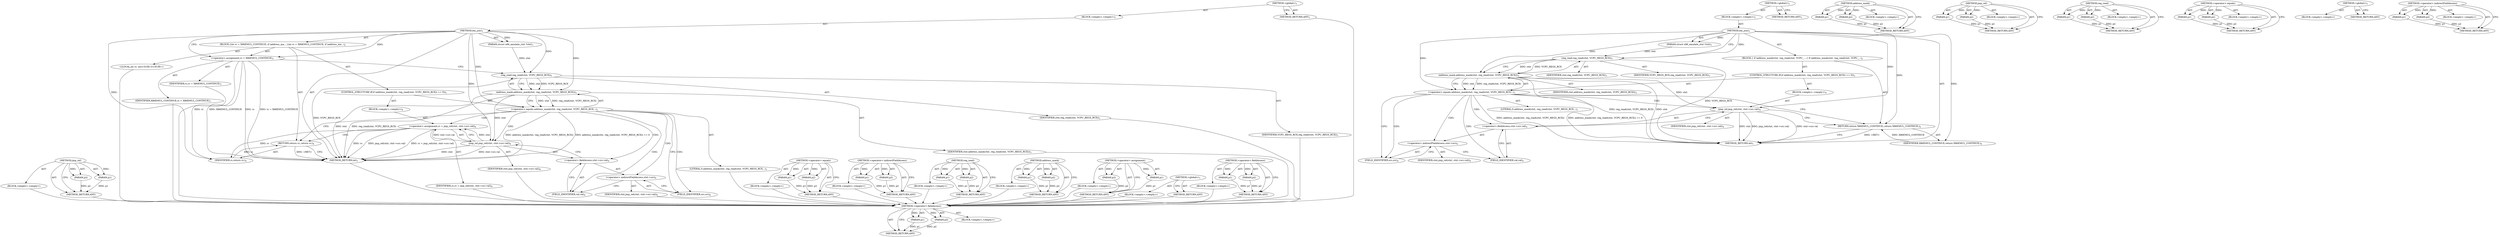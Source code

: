 digraph "&lt;operator&gt;.fieldAccess" {
vulnerable_68 [label=<(METHOD,&lt;operator&gt;.fieldAccess)>];
vulnerable_69 [label=<(PARAM,p1)>];
vulnerable_70 [label=<(PARAM,p2)>];
vulnerable_71 [label=<(BLOCK,&lt;empty&gt;,&lt;empty&gt;)>];
vulnerable_72 [label=<(METHOD_RETURN,ANY)>];
vulnerable_6 [label=<(METHOD,&lt;global&gt;)<SUB>1</SUB>>];
vulnerable_7 [label=<(BLOCK,&lt;empty&gt;,&lt;empty&gt;)<SUB>1</SUB>>];
vulnerable_8 [label=<(METHOD,em_jcxz)<SUB>1</SUB>>];
vulnerable_9 [label=<(PARAM,struct x86_emulate_ctxt *ctxt)<SUB>1</SUB>>];
vulnerable_10 [label=<(BLOCK,{
 	if (address_mask(ctxt, reg_read(ctxt, VCPU_...,{
 	if (address_mask(ctxt, reg_read(ctxt, VCPU_...)<SUB>2</SUB>>];
vulnerable_11 [label=<(CONTROL_STRUCTURE,IF,if (address_mask(ctxt, reg_read(ctxt, VCPU_REGS_RCX)) == 0))<SUB>3</SUB>>];
vulnerable_12 [label=<(&lt;operator&gt;.equals,address_mask(ctxt, reg_read(ctxt, VCPU_REGS_RCX...)<SUB>3</SUB>>];
vulnerable_13 [label=<(address_mask,address_mask(ctxt, reg_read(ctxt, VCPU_REGS_RCX)))<SUB>3</SUB>>];
vulnerable_14 [label=<(IDENTIFIER,ctxt,address_mask(ctxt, reg_read(ctxt, VCPU_REGS_RCX)))<SUB>3</SUB>>];
vulnerable_15 [label=<(reg_read,reg_read(ctxt, VCPU_REGS_RCX))<SUB>3</SUB>>];
vulnerable_16 [label=<(IDENTIFIER,ctxt,reg_read(ctxt, VCPU_REGS_RCX))<SUB>3</SUB>>];
vulnerable_17 [label=<(IDENTIFIER,VCPU_REGS_RCX,reg_read(ctxt, VCPU_REGS_RCX))<SUB>3</SUB>>];
vulnerable_18 [label=<(LITERAL,0,address_mask(ctxt, reg_read(ctxt, VCPU_REGS_RCX...)<SUB>3</SUB>>];
vulnerable_19 [label=<(BLOCK,&lt;empty&gt;,&lt;empty&gt;)<SUB>4</SUB>>];
vulnerable_20 [label=<(jmp_rel,jmp_rel(ctxt, ctxt-&gt;src.val))<SUB>4</SUB>>];
vulnerable_21 [label=<(IDENTIFIER,ctxt,jmp_rel(ctxt, ctxt-&gt;src.val))<SUB>4</SUB>>];
vulnerable_22 [label=<(&lt;operator&gt;.fieldAccess,ctxt-&gt;src.val)<SUB>4</SUB>>];
vulnerable_23 [label=<(&lt;operator&gt;.indirectFieldAccess,ctxt-&gt;src)<SUB>4</SUB>>];
vulnerable_24 [label=<(IDENTIFIER,ctxt,jmp_rel(ctxt, ctxt-&gt;src.val))<SUB>4</SUB>>];
vulnerable_25 [label=<(FIELD_IDENTIFIER,src,src)<SUB>4</SUB>>];
vulnerable_26 [label=<(FIELD_IDENTIFIER,val,val)<SUB>4</SUB>>];
vulnerable_27 [label=<(RETURN,return X86EMUL_CONTINUE;,return X86EMUL_CONTINUE;)<SUB>6</SUB>>];
vulnerable_28 [label=<(IDENTIFIER,X86EMUL_CONTINUE,return X86EMUL_CONTINUE;)<SUB>6</SUB>>];
vulnerable_29 [label=<(METHOD_RETURN,int)<SUB>1</SUB>>];
vulnerable_31 [label=<(METHOD_RETURN,ANY)<SUB>1</SUB>>];
vulnerable_53 [label=<(METHOD,address_mask)>];
vulnerable_54 [label=<(PARAM,p1)>];
vulnerable_55 [label=<(PARAM,p2)>];
vulnerable_56 [label=<(BLOCK,&lt;empty&gt;,&lt;empty&gt;)>];
vulnerable_57 [label=<(METHOD_RETURN,ANY)>];
vulnerable_63 [label=<(METHOD,jmp_rel)>];
vulnerable_64 [label=<(PARAM,p1)>];
vulnerable_65 [label=<(PARAM,p2)>];
vulnerable_66 [label=<(BLOCK,&lt;empty&gt;,&lt;empty&gt;)>];
vulnerable_67 [label=<(METHOD_RETURN,ANY)>];
vulnerable_58 [label=<(METHOD,reg_read)>];
vulnerable_59 [label=<(PARAM,p1)>];
vulnerable_60 [label=<(PARAM,p2)>];
vulnerable_61 [label=<(BLOCK,&lt;empty&gt;,&lt;empty&gt;)>];
vulnerable_62 [label=<(METHOD_RETURN,ANY)>];
vulnerable_48 [label=<(METHOD,&lt;operator&gt;.equals)>];
vulnerable_49 [label=<(PARAM,p1)>];
vulnerable_50 [label=<(PARAM,p2)>];
vulnerable_51 [label=<(BLOCK,&lt;empty&gt;,&lt;empty&gt;)>];
vulnerable_52 [label=<(METHOD_RETURN,ANY)>];
vulnerable_42 [label=<(METHOD,&lt;global&gt;)<SUB>1</SUB>>];
vulnerable_43 [label=<(BLOCK,&lt;empty&gt;,&lt;empty&gt;)>];
vulnerable_44 [label=<(METHOD_RETURN,ANY)>];
vulnerable_73 [label=<(METHOD,&lt;operator&gt;.indirectFieldAccess)>];
vulnerable_74 [label=<(PARAM,p1)>];
vulnerable_75 [label=<(PARAM,p2)>];
vulnerable_76 [label=<(BLOCK,&lt;empty&gt;,&lt;empty&gt;)>];
vulnerable_77 [label=<(METHOD_RETURN,ANY)>];
fixed_74 [label=<(METHOD,jmp_rel)>];
fixed_75 [label=<(PARAM,p1)>];
fixed_76 [label=<(PARAM,p2)>];
fixed_77 [label=<(BLOCK,&lt;empty&gt;,&lt;empty&gt;)>];
fixed_78 [label=<(METHOD_RETURN,ANY)>];
fixed_6 [label=<(METHOD,&lt;global&gt;)<SUB>1</SUB>>];
fixed_7 [label=<(BLOCK,&lt;empty&gt;,&lt;empty&gt;)<SUB>1</SUB>>];
fixed_8 [label=<(METHOD,em_jcxz)<SUB>1</SUB>>];
fixed_9 [label=<(PARAM,struct x86_emulate_ctxt *ctxt)<SUB>1</SUB>>];
fixed_10 [label=<(BLOCK,{
	int rc = X86EMUL_CONTINUE;

 	if (address_ma...,{
	int rc = X86EMUL_CONTINUE;

 	if (address_ma...)<SUB>2</SUB>>];
fixed_11 [label="<(LOCAL,int rc: int)<SUB>3</SUB>>"];
fixed_12 [label=<(&lt;operator&gt;.assignment,rc = X86EMUL_CONTINUE)<SUB>3</SUB>>];
fixed_13 [label=<(IDENTIFIER,rc,rc = X86EMUL_CONTINUE)<SUB>3</SUB>>];
fixed_14 [label=<(IDENTIFIER,X86EMUL_CONTINUE,rc = X86EMUL_CONTINUE)<SUB>3</SUB>>];
fixed_15 [label=<(CONTROL_STRUCTURE,IF,if (address_mask(ctxt, reg_read(ctxt, VCPU_REGS_RCX)) == 0))<SUB>5</SUB>>];
fixed_16 [label=<(&lt;operator&gt;.equals,address_mask(ctxt, reg_read(ctxt, VCPU_REGS_RCX...)<SUB>5</SUB>>];
fixed_17 [label=<(address_mask,address_mask(ctxt, reg_read(ctxt, VCPU_REGS_RCX)))<SUB>5</SUB>>];
fixed_18 [label=<(IDENTIFIER,ctxt,address_mask(ctxt, reg_read(ctxt, VCPU_REGS_RCX)))<SUB>5</SUB>>];
fixed_19 [label=<(reg_read,reg_read(ctxt, VCPU_REGS_RCX))<SUB>5</SUB>>];
fixed_20 [label=<(IDENTIFIER,ctxt,reg_read(ctxt, VCPU_REGS_RCX))<SUB>5</SUB>>];
fixed_21 [label=<(IDENTIFIER,VCPU_REGS_RCX,reg_read(ctxt, VCPU_REGS_RCX))<SUB>5</SUB>>];
fixed_22 [label=<(LITERAL,0,address_mask(ctxt, reg_read(ctxt, VCPU_REGS_RCX...)<SUB>5</SUB>>];
fixed_23 [label=<(BLOCK,&lt;empty&gt;,&lt;empty&gt;)<SUB>6</SUB>>];
fixed_24 [label=<(&lt;operator&gt;.assignment,rc = jmp_rel(ctxt, ctxt-&gt;src.val))<SUB>6</SUB>>];
fixed_25 [label=<(IDENTIFIER,rc,rc = jmp_rel(ctxt, ctxt-&gt;src.val))<SUB>6</SUB>>];
fixed_26 [label=<(jmp_rel,jmp_rel(ctxt, ctxt-&gt;src.val))<SUB>6</SUB>>];
fixed_27 [label=<(IDENTIFIER,ctxt,jmp_rel(ctxt, ctxt-&gt;src.val))<SUB>6</SUB>>];
fixed_28 [label=<(&lt;operator&gt;.fieldAccess,ctxt-&gt;src.val)<SUB>6</SUB>>];
fixed_29 [label=<(&lt;operator&gt;.indirectFieldAccess,ctxt-&gt;src)<SUB>6</SUB>>];
fixed_30 [label=<(IDENTIFIER,ctxt,jmp_rel(ctxt, ctxt-&gt;src.val))<SUB>6</SUB>>];
fixed_31 [label=<(FIELD_IDENTIFIER,src,src)<SUB>6</SUB>>];
fixed_32 [label=<(FIELD_IDENTIFIER,val,val)<SUB>6</SUB>>];
fixed_33 [label=<(RETURN,return rc;,return rc;)<SUB>8</SUB>>];
fixed_34 [label=<(IDENTIFIER,rc,return rc;)<SUB>8</SUB>>];
fixed_35 [label=<(METHOD_RETURN,int)<SUB>1</SUB>>];
fixed_37 [label=<(METHOD_RETURN,ANY)<SUB>1</SUB>>];
fixed_59 [label=<(METHOD,&lt;operator&gt;.equals)>];
fixed_60 [label=<(PARAM,p1)>];
fixed_61 [label=<(PARAM,p2)>];
fixed_62 [label=<(BLOCK,&lt;empty&gt;,&lt;empty&gt;)>];
fixed_63 [label=<(METHOD_RETURN,ANY)>];
fixed_84 [label=<(METHOD,&lt;operator&gt;.indirectFieldAccess)>];
fixed_85 [label=<(PARAM,p1)>];
fixed_86 [label=<(PARAM,p2)>];
fixed_87 [label=<(BLOCK,&lt;empty&gt;,&lt;empty&gt;)>];
fixed_88 [label=<(METHOD_RETURN,ANY)>];
fixed_69 [label=<(METHOD,reg_read)>];
fixed_70 [label=<(PARAM,p1)>];
fixed_71 [label=<(PARAM,p2)>];
fixed_72 [label=<(BLOCK,&lt;empty&gt;,&lt;empty&gt;)>];
fixed_73 [label=<(METHOD_RETURN,ANY)>];
fixed_64 [label=<(METHOD,address_mask)>];
fixed_65 [label=<(PARAM,p1)>];
fixed_66 [label=<(PARAM,p2)>];
fixed_67 [label=<(BLOCK,&lt;empty&gt;,&lt;empty&gt;)>];
fixed_68 [label=<(METHOD_RETURN,ANY)>];
fixed_54 [label=<(METHOD,&lt;operator&gt;.assignment)>];
fixed_55 [label=<(PARAM,p1)>];
fixed_56 [label=<(PARAM,p2)>];
fixed_57 [label=<(BLOCK,&lt;empty&gt;,&lt;empty&gt;)>];
fixed_58 [label=<(METHOD_RETURN,ANY)>];
fixed_48 [label=<(METHOD,&lt;global&gt;)<SUB>1</SUB>>];
fixed_49 [label=<(BLOCK,&lt;empty&gt;,&lt;empty&gt;)>];
fixed_50 [label=<(METHOD_RETURN,ANY)>];
fixed_79 [label=<(METHOD,&lt;operator&gt;.fieldAccess)>];
fixed_80 [label=<(PARAM,p1)>];
fixed_81 [label=<(PARAM,p2)>];
fixed_82 [label=<(BLOCK,&lt;empty&gt;,&lt;empty&gt;)>];
fixed_83 [label=<(METHOD_RETURN,ANY)>];
vulnerable_68 -> vulnerable_69  [key=0, label="AST: "];
vulnerable_68 -> vulnerable_69  [key=1, label="DDG: "];
vulnerable_68 -> vulnerable_71  [key=0, label="AST: "];
vulnerable_68 -> vulnerable_70  [key=0, label="AST: "];
vulnerable_68 -> vulnerable_70  [key=1, label="DDG: "];
vulnerable_68 -> vulnerable_72  [key=0, label="AST: "];
vulnerable_68 -> vulnerable_72  [key=1, label="CFG: "];
vulnerable_69 -> vulnerable_72  [key=0, label="DDG: p1"];
vulnerable_70 -> vulnerable_72  [key=0, label="DDG: p2"];
vulnerable_6 -> vulnerable_7  [key=0, label="AST: "];
vulnerable_6 -> vulnerable_31  [key=0, label="AST: "];
vulnerable_6 -> vulnerable_31  [key=1, label="CFG: "];
vulnerable_7 -> vulnerable_8  [key=0, label="AST: "];
vulnerable_8 -> vulnerable_9  [key=0, label="AST: "];
vulnerable_8 -> vulnerable_9  [key=1, label="DDG: "];
vulnerable_8 -> vulnerable_10  [key=0, label="AST: "];
vulnerable_8 -> vulnerable_29  [key=0, label="AST: "];
vulnerable_8 -> vulnerable_15  [key=0, label="CFG: "];
vulnerable_8 -> vulnerable_15  [key=1, label="DDG: "];
vulnerable_8 -> vulnerable_27  [key=0, label="DDG: "];
vulnerable_8 -> vulnerable_28  [key=0, label="DDG: "];
vulnerable_8 -> vulnerable_12  [key=0, label="DDG: "];
vulnerable_8 -> vulnerable_13  [key=0, label="DDG: "];
vulnerable_8 -> vulnerable_20  [key=0, label="DDG: "];
vulnerable_9 -> vulnerable_15  [key=0, label="DDG: ctxt"];
vulnerable_10 -> vulnerable_11  [key=0, label="AST: "];
vulnerable_10 -> vulnerable_27  [key=0, label="AST: "];
vulnerable_11 -> vulnerable_12  [key=0, label="AST: "];
vulnerable_11 -> vulnerable_19  [key=0, label="AST: "];
vulnerable_12 -> vulnerable_13  [key=0, label="AST: "];
vulnerable_12 -> vulnerable_18  [key=0, label="AST: "];
vulnerable_12 -> vulnerable_25  [key=0, label="CFG: "];
vulnerable_12 -> vulnerable_25  [key=1, label="CDG: "];
vulnerable_12 -> vulnerable_27  [key=0, label="CFG: "];
vulnerable_12 -> vulnerable_29  [key=0, label="DDG: address_mask(ctxt, reg_read(ctxt, VCPU_REGS_RCX))"];
vulnerable_12 -> vulnerable_29  [key=1, label="DDG: address_mask(ctxt, reg_read(ctxt, VCPU_REGS_RCX)) == 0"];
vulnerable_12 -> vulnerable_20  [key=0, label="CDG: "];
vulnerable_12 -> vulnerable_22  [key=0, label="CDG: "];
vulnerable_12 -> vulnerable_26  [key=0, label="CDG: "];
vulnerable_12 -> vulnerable_23  [key=0, label="CDG: "];
vulnerable_13 -> vulnerable_14  [key=0, label="AST: "];
vulnerable_13 -> vulnerable_15  [key=0, label="AST: "];
vulnerable_13 -> vulnerable_12  [key=0, label="CFG: "];
vulnerable_13 -> vulnerable_12  [key=1, label="DDG: ctxt"];
vulnerable_13 -> vulnerable_12  [key=2, label="DDG: reg_read(ctxt, VCPU_REGS_RCX)"];
vulnerable_13 -> vulnerable_29  [key=0, label="DDG: ctxt"];
vulnerable_13 -> vulnerable_29  [key=1, label="DDG: reg_read(ctxt, VCPU_REGS_RCX)"];
vulnerable_13 -> vulnerable_20  [key=0, label="DDG: ctxt"];
vulnerable_15 -> vulnerable_16  [key=0, label="AST: "];
vulnerable_15 -> vulnerable_17  [key=0, label="AST: "];
vulnerable_15 -> vulnerable_13  [key=0, label="CFG: "];
vulnerable_15 -> vulnerable_13  [key=1, label="DDG: ctxt"];
vulnerable_15 -> vulnerable_13  [key=2, label="DDG: VCPU_REGS_RCX"];
vulnerable_15 -> vulnerable_29  [key=0, label="DDG: VCPU_REGS_RCX"];
vulnerable_19 -> vulnerable_20  [key=0, label="AST: "];
vulnerable_20 -> vulnerable_21  [key=0, label="AST: "];
vulnerable_20 -> vulnerable_22  [key=0, label="AST: "];
vulnerable_20 -> vulnerable_27  [key=0, label="CFG: "];
vulnerable_20 -> vulnerable_29  [key=0, label="DDG: ctxt"];
vulnerable_20 -> vulnerable_29  [key=1, label="DDG: ctxt-&gt;src.val"];
vulnerable_20 -> vulnerable_29  [key=2, label="DDG: jmp_rel(ctxt, ctxt-&gt;src.val)"];
vulnerable_22 -> vulnerable_23  [key=0, label="AST: "];
vulnerable_22 -> vulnerable_26  [key=0, label="AST: "];
vulnerable_22 -> vulnerable_20  [key=0, label="CFG: "];
vulnerable_23 -> vulnerable_24  [key=0, label="AST: "];
vulnerable_23 -> vulnerable_25  [key=0, label="AST: "];
vulnerable_23 -> vulnerable_26  [key=0, label="CFG: "];
vulnerable_25 -> vulnerable_23  [key=0, label="CFG: "];
vulnerable_26 -> vulnerable_22  [key=0, label="CFG: "];
vulnerable_27 -> vulnerable_28  [key=0, label="AST: "];
vulnerable_27 -> vulnerable_29  [key=0, label="CFG: "];
vulnerable_27 -> vulnerable_29  [key=1, label="DDG: &lt;RET&gt;"];
vulnerable_28 -> vulnerable_27  [key=0, label="DDG: X86EMUL_CONTINUE"];
vulnerable_53 -> vulnerable_54  [key=0, label="AST: "];
vulnerable_53 -> vulnerable_54  [key=1, label="DDG: "];
vulnerable_53 -> vulnerable_56  [key=0, label="AST: "];
vulnerable_53 -> vulnerable_55  [key=0, label="AST: "];
vulnerable_53 -> vulnerable_55  [key=1, label="DDG: "];
vulnerable_53 -> vulnerable_57  [key=0, label="AST: "];
vulnerable_53 -> vulnerable_57  [key=1, label="CFG: "];
vulnerable_54 -> vulnerable_57  [key=0, label="DDG: p1"];
vulnerable_55 -> vulnerable_57  [key=0, label="DDG: p2"];
vulnerable_63 -> vulnerable_64  [key=0, label="AST: "];
vulnerable_63 -> vulnerable_64  [key=1, label="DDG: "];
vulnerable_63 -> vulnerable_66  [key=0, label="AST: "];
vulnerable_63 -> vulnerable_65  [key=0, label="AST: "];
vulnerable_63 -> vulnerable_65  [key=1, label="DDG: "];
vulnerable_63 -> vulnerable_67  [key=0, label="AST: "];
vulnerable_63 -> vulnerable_67  [key=1, label="CFG: "];
vulnerable_64 -> vulnerable_67  [key=0, label="DDG: p1"];
vulnerable_65 -> vulnerable_67  [key=0, label="DDG: p2"];
vulnerable_58 -> vulnerable_59  [key=0, label="AST: "];
vulnerable_58 -> vulnerable_59  [key=1, label="DDG: "];
vulnerable_58 -> vulnerable_61  [key=0, label="AST: "];
vulnerable_58 -> vulnerable_60  [key=0, label="AST: "];
vulnerable_58 -> vulnerable_60  [key=1, label="DDG: "];
vulnerable_58 -> vulnerable_62  [key=0, label="AST: "];
vulnerable_58 -> vulnerable_62  [key=1, label="CFG: "];
vulnerable_59 -> vulnerable_62  [key=0, label="DDG: p1"];
vulnerable_60 -> vulnerable_62  [key=0, label="DDG: p2"];
vulnerable_48 -> vulnerable_49  [key=0, label="AST: "];
vulnerable_48 -> vulnerable_49  [key=1, label="DDG: "];
vulnerable_48 -> vulnerable_51  [key=0, label="AST: "];
vulnerable_48 -> vulnerable_50  [key=0, label="AST: "];
vulnerable_48 -> vulnerable_50  [key=1, label="DDG: "];
vulnerable_48 -> vulnerable_52  [key=0, label="AST: "];
vulnerable_48 -> vulnerable_52  [key=1, label="CFG: "];
vulnerable_49 -> vulnerable_52  [key=0, label="DDG: p1"];
vulnerable_50 -> vulnerable_52  [key=0, label="DDG: p2"];
vulnerable_42 -> vulnerable_43  [key=0, label="AST: "];
vulnerable_42 -> vulnerable_44  [key=0, label="AST: "];
vulnerable_42 -> vulnerable_44  [key=1, label="CFG: "];
vulnerable_73 -> vulnerable_74  [key=0, label="AST: "];
vulnerable_73 -> vulnerable_74  [key=1, label="DDG: "];
vulnerable_73 -> vulnerable_76  [key=0, label="AST: "];
vulnerable_73 -> vulnerable_75  [key=0, label="AST: "];
vulnerable_73 -> vulnerable_75  [key=1, label="DDG: "];
vulnerable_73 -> vulnerable_77  [key=0, label="AST: "];
vulnerable_73 -> vulnerable_77  [key=1, label="CFG: "];
vulnerable_74 -> vulnerable_77  [key=0, label="DDG: p1"];
vulnerable_75 -> vulnerable_77  [key=0, label="DDG: p2"];
fixed_74 -> fixed_75  [key=0, label="AST: "];
fixed_74 -> fixed_75  [key=1, label="DDG: "];
fixed_74 -> fixed_77  [key=0, label="AST: "];
fixed_74 -> fixed_76  [key=0, label="AST: "];
fixed_74 -> fixed_76  [key=1, label="DDG: "];
fixed_74 -> fixed_78  [key=0, label="AST: "];
fixed_74 -> fixed_78  [key=1, label="CFG: "];
fixed_75 -> fixed_78  [key=0, label="DDG: p1"];
fixed_76 -> fixed_78  [key=0, label="DDG: p2"];
fixed_77 -> vulnerable_68  [key=0];
fixed_78 -> vulnerable_68  [key=0];
fixed_6 -> fixed_7  [key=0, label="AST: "];
fixed_6 -> fixed_37  [key=0, label="AST: "];
fixed_6 -> fixed_37  [key=1, label="CFG: "];
fixed_7 -> fixed_8  [key=0, label="AST: "];
fixed_8 -> fixed_9  [key=0, label="AST: "];
fixed_8 -> fixed_9  [key=1, label="DDG: "];
fixed_8 -> fixed_10  [key=0, label="AST: "];
fixed_8 -> fixed_35  [key=0, label="AST: "];
fixed_8 -> fixed_12  [key=0, label="CFG: "];
fixed_8 -> fixed_12  [key=1, label="DDG: "];
fixed_8 -> fixed_34  [key=0, label="DDG: "];
fixed_8 -> fixed_16  [key=0, label="DDG: "];
fixed_8 -> fixed_17  [key=0, label="DDG: "];
fixed_8 -> fixed_19  [key=0, label="DDG: "];
fixed_8 -> fixed_26  [key=0, label="DDG: "];
fixed_9 -> fixed_19  [key=0, label="DDG: ctxt"];
fixed_10 -> fixed_11  [key=0, label="AST: "];
fixed_10 -> fixed_12  [key=0, label="AST: "];
fixed_10 -> fixed_15  [key=0, label="AST: "];
fixed_10 -> fixed_33  [key=0, label="AST: "];
fixed_11 -> vulnerable_68  [key=0];
fixed_12 -> fixed_13  [key=0, label="AST: "];
fixed_12 -> fixed_14  [key=0, label="AST: "];
fixed_12 -> fixed_19  [key=0, label="CFG: "];
fixed_12 -> fixed_35  [key=0, label="DDG: rc"];
fixed_12 -> fixed_35  [key=1, label="DDG: rc = X86EMUL_CONTINUE"];
fixed_12 -> fixed_35  [key=2, label="DDG: X86EMUL_CONTINUE"];
fixed_12 -> fixed_34  [key=0, label="DDG: rc"];
fixed_13 -> vulnerable_68  [key=0];
fixed_14 -> vulnerable_68  [key=0];
fixed_15 -> fixed_16  [key=0, label="AST: "];
fixed_15 -> fixed_23  [key=0, label="AST: "];
fixed_16 -> fixed_17  [key=0, label="AST: "];
fixed_16 -> fixed_22  [key=0, label="AST: "];
fixed_16 -> fixed_31  [key=0, label="CFG: "];
fixed_16 -> fixed_31  [key=1, label="CDG: "];
fixed_16 -> fixed_33  [key=0, label="CFG: "];
fixed_16 -> fixed_35  [key=0, label="DDG: address_mask(ctxt, reg_read(ctxt, VCPU_REGS_RCX))"];
fixed_16 -> fixed_35  [key=1, label="DDG: address_mask(ctxt, reg_read(ctxt, VCPU_REGS_RCX)) == 0"];
fixed_16 -> fixed_24  [key=0, label="CDG: "];
fixed_16 -> fixed_29  [key=0, label="CDG: "];
fixed_16 -> fixed_32  [key=0, label="CDG: "];
fixed_16 -> fixed_26  [key=0, label="CDG: "];
fixed_16 -> fixed_28  [key=0, label="CDG: "];
fixed_17 -> fixed_18  [key=0, label="AST: "];
fixed_17 -> fixed_19  [key=0, label="AST: "];
fixed_17 -> fixed_16  [key=0, label="CFG: "];
fixed_17 -> fixed_16  [key=1, label="DDG: ctxt"];
fixed_17 -> fixed_16  [key=2, label="DDG: reg_read(ctxt, VCPU_REGS_RCX)"];
fixed_17 -> fixed_35  [key=0, label="DDG: ctxt"];
fixed_17 -> fixed_35  [key=1, label="DDG: reg_read(ctxt, VCPU_REGS_RCX)"];
fixed_17 -> fixed_26  [key=0, label="DDG: ctxt"];
fixed_18 -> vulnerable_68  [key=0];
fixed_19 -> fixed_20  [key=0, label="AST: "];
fixed_19 -> fixed_21  [key=0, label="AST: "];
fixed_19 -> fixed_17  [key=0, label="CFG: "];
fixed_19 -> fixed_17  [key=1, label="DDG: ctxt"];
fixed_19 -> fixed_17  [key=2, label="DDG: VCPU_REGS_RCX"];
fixed_19 -> fixed_35  [key=0, label="DDG: VCPU_REGS_RCX"];
fixed_20 -> vulnerable_68  [key=0];
fixed_21 -> vulnerable_68  [key=0];
fixed_22 -> vulnerable_68  [key=0];
fixed_23 -> fixed_24  [key=0, label="AST: "];
fixed_24 -> fixed_25  [key=0, label="AST: "];
fixed_24 -> fixed_26  [key=0, label="AST: "];
fixed_24 -> fixed_33  [key=0, label="CFG: "];
fixed_24 -> fixed_35  [key=0, label="DDG: rc"];
fixed_24 -> fixed_35  [key=1, label="DDG: jmp_rel(ctxt, ctxt-&gt;src.val)"];
fixed_24 -> fixed_35  [key=2, label="DDG: rc = jmp_rel(ctxt, ctxt-&gt;src.val)"];
fixed_24 -> fixed_34  [key=0, label="DDG: rc"];
fixed_25 -> vulnerable_68  [key=0];
fixed_26 -> fixed_27  [key=0, label="AST: "];
fixed_26 -> fixed_28  [key=0, label="AST: "];
fixed_26 -> fixed_24  [key=0, label="CFG: "];
fixed_26 -> fixed_24  [key=1, label="DDG: ctxt"];
fixed_26 -> fixed_24  [key=2, label="DDG: ctxt-&gt;src.val"];
fixed_26 -> fixed_35  [key=0, label="DDG: ctxt"];
fixed_26 -> fixed_35  [key=1, label="DDG: ctxt-&gt;src.val"];
fixed_27 -> vulnerable_68  [key=0];
fixed_28 -> fixed_29  [key=0, label="AST: "];
fixed_28 -> fixed_32  [key=0, label="AST: "];
fixed_28 -> fixed_26  [key=0, label="CFG: "];
fixed_29 -> fixed_30  [key=0, label="AST: "];
fixed_29 -> fixed_31  [key=0, label="AST: "];
fixed_29 -> fixed_32  [key=0, label="CFG: "];
fixed_30 -> vulnerable_68  [key=0];
fixed_31 -> fixed_29  [key=0, label="CFG: "];
fixed_32 -> fixed_28  [key=0, label="CFG: "];
fixed_33 -> fixed_34  [key=0, label="AST: "];
fixed_33 -> fixed_35  [key=0, label="CFG: "];
fixed_33 -> fixed_35  [key=1, label="DDG: &lt;RET&gt;"];
fixed_34 -> fixed_33  [key=0, label="DDG: rc"];
fixed_35 -> vulnerable_68  [key=0];
fixed_37 -> vulnerable_68  [key=0];
fixed_59 -> fixed_60  [key=0, label="AST: "];
fixed_59 -> fixed_60  [key=1, label="DDG: "];
fixed_59 -> fixed_62  [key=0, label="AST: "];
fixed_59 -> fixed_61  [key=0, label="AST: "];
fixed_59 -> fixed_61  [key=1, label="DDG: "];
fixed_59 -> fixed_63  [key=0, label="AST: "];
fixed_59 -> fixed_63  [key=1, label="CFG: "];
fixed_60 -> fixed_63  [key=0, label="DDG: p1"];
fixed_61 -> fixed_63  [key=0, label="DDG: p2"];
fixed_62 -> vulnerable_68  [key=0];
fixed_63 -> vulnerable_68  [key=0];
fixed_84 -> fixed_85  [key=0, label="AST: "];
fixed_84 -> fixed_85  [key=1, label="DDG: "];
fixed_84 -> fixed_87  [key=0, label="AST: "];
fixed_84 -> fixed_86  [key=0, label="AST: "];
fixed_84 -> fixed_86  [key=1, label="DDG: "];
fixed_84 -> fixed_88  [key=0, label="AST: "];
fixed_84 -> fixed_88  [key=1, label="CFG: "];
fixed_85 -> fixed_88  [key=0, label="DDG: p1"];
fixed_86 -> fixed_88  [key=0, label="DDG: p2"];
fixed_87 -> vulnerable_68  [key=0];
fixed_88 -> vulnerable_68  [key=0];
fixed_69 -> fixed_70  [key=0, label="AST: "];
fixed_69 -> fixed_70  [key=1, label="DDG: "];
fixed_69 -> fixed_72  [key=0, label="AST: "];
fixed_69 -> fixed_71  [key=0, label="AST: "];
fixed_69 -> fixed_71  [key=1, label="DDG: "];
fixed_69 -> fixed_73  [key=0, label="AST: "];
fixed_69 -> fixed_73  [key=1, label="CFG: "];
fixed_70 -> fixed_73  [key=0, label="DDG: p1"];
fixed_71 -> fixed_73  [key=0, label="DDG: p2"];
fixed_72 -> vulnerable_68  [key=0];
fixed_73 -> vulnerable_68  [key=0];
fixed_64 -> fixed_65  [key=0, label="AST: "];
fixed_64 -> fixed_65  [key=1, label="DDG: "];
fixed_64 -> fixed_67  [key=0, label="AST: "];
fixed_64 -> fixed_66  [key=0, label="AST: "];
fixed_64 -> fixed_66  [key=1, label="DDG: "];
fixed_64 -> fixed_68  [key=0, label="AST: "];
fixed_64 -> fixed_68  [key=1, label="CFG: "];
fixed_65 -> fixed_68  [key=0, label="DDG: p1"];
fixed_66 -> fixed_68  [key=0, label="DDG: p2"];
fixed_67 -> vulnerable_68  [key=0];
fixed_68 -> vulnerable_68  [key=0];
fixed_54 -> fixed_55  [key=0, label="AST: "];
fixed_54 -> fixed_55  [key=1, label="DDG: "];
fixed_54 -> fixed_57  [key=0, label="AST: "];
fixed_54 -> fixed_56  [key=0, label="AST: "];
fixed_54 -> fixed_56  [key=1, label="DDG: "];
fixed_54 -> fixed_58  [key=0, label="AST: "];
fixed_54 -> fixed_58  [key=1, label="CFG: "];
fixed_55 -> fixed_58  [key=0, label="DDG: p1"];
fixed_56 -> fixed_58  [key=0, label="DDG: p2"];
fixed_57 -> vulnerable_68  [key=0];
fixed_58 -> vulnerable_68  [key=0];
fixed_48 -> fixed_49  [key=0, label="AST: "];
fixed_48 -> fixed_50  [key=0, label="AST: "];
fixed_48 -> fixed_50  [key=1, label="CFG: "];
fixed_49 -> vulnerable_68  [key=0];
fixed_50 -> vulnerable_68  [key=0];
fixed_79 -> fixed_80  [key=0, label="AST: "];
fixed_79 -> fixed_80  [key=1, label="DDG: "];
fixed_79 -> fixed_82  [key=0, label="AST: "];
fixed_79 -> fixed_81  [key=0, label="AST: "];
fixed_79 -> fixed_81  [key=1, label="DDG: "];
fixed_79 -> fixed_83  [key=0, label="AST: "];
fixed_79 -> fixed_83  [key=1, label="CFG: "];
fixed_80 -> fixed_83  [key=0, label="DDG: p1"];
fixed_81 -> fixed_83  [key=0, label="DDG: p2"];
fixed_82 -> vulnerable_68  [key=0];
fixed_83 -> vulnerable_68  [key=0];
}
